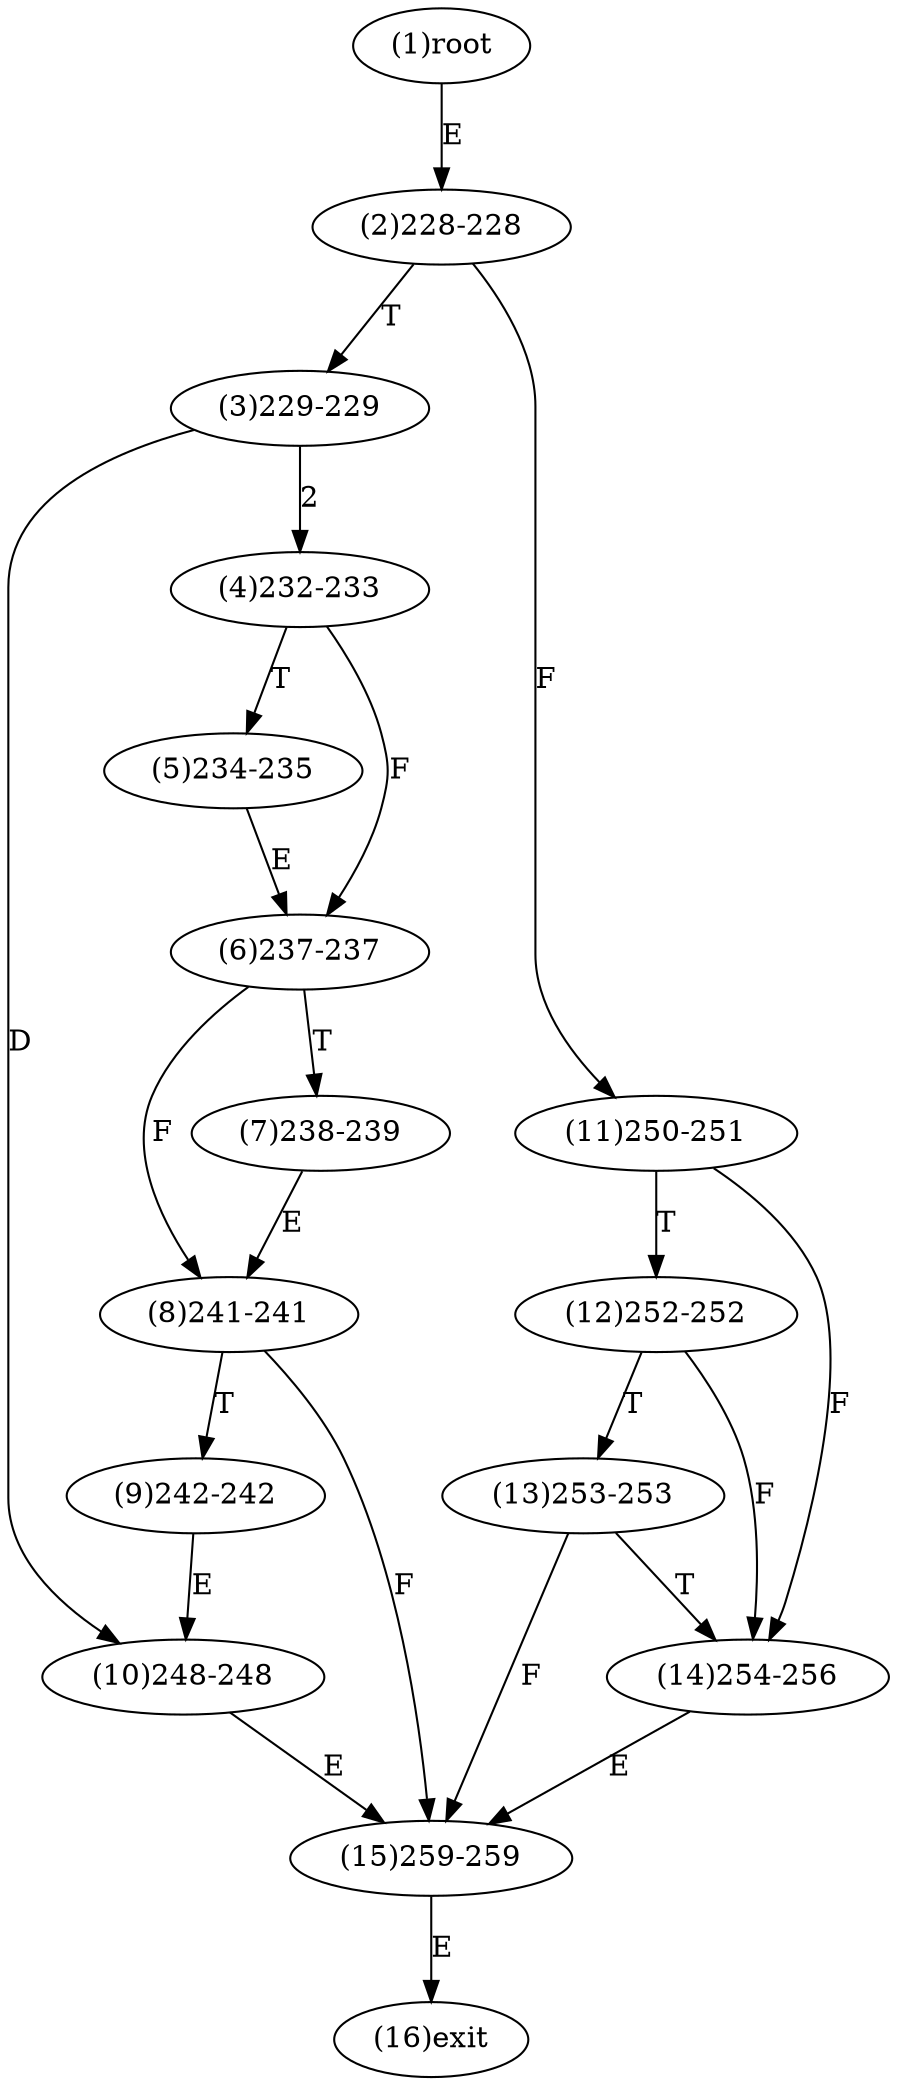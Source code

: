 digraph "" { 
1[ label="(1)root"];
2[ label="(2)228-228"];
3[ label="(3)229-229"];
4[ label="(4)232-233"];
5[ label="(5)234-235"];
6[ label="(6)237-237"];
7[ label="(7)238-239"];
8[ label="(8)241-241"];
9[ label="(9)242-242"];
10[ label="(10)248-248"];
11[ label="(11)250-251"];
12[ label="(12)252-252"];
13[ label="(13)253-253"];
14[ label="(14)254-256"];
15[ label="(15)259-259"];
16[ label="(16)exit"];
1->2[ label="E"];
2->11[ label="F"];
2->3[ label="T"];
3->4[ label="2"];
3->10[ label="D"];
4->6[ label="F"];
4->5[ label="T"];
5->6[ label="E"];
6->8[ label="F"];
6->7[ label="T"];
7->8[ label="E"];
8->15[ label="F"];
8->9[ label="T"];
9->10[ label="E"];
10->15[ label="E"];
11->14[ label="F"];
11->12[ label="T"];
12->14[ label="F"];
12->13[ label="T"];
13->15[ label="F"];
13->14[ label="T"];
14->15[ label="E"];
15->16[ label="E"];
}